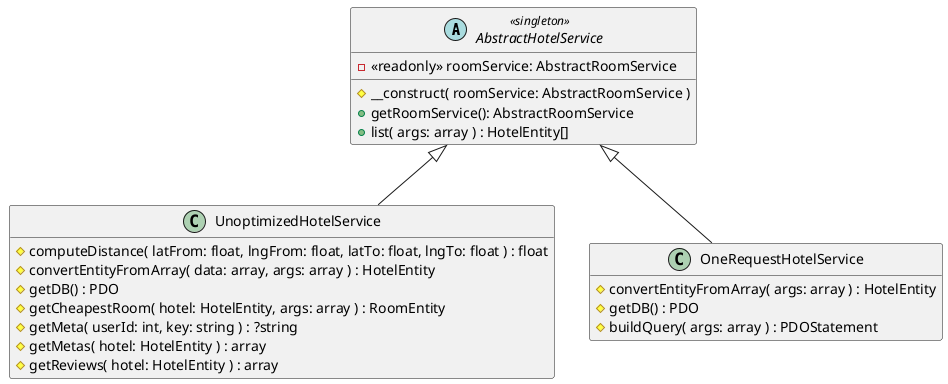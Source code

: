 @startuml one-request-service-class

hide empty attributes

abstract class AbstractHotelService <<singleton>> {
  - <<readonly>> roomService: AbstractRoomService

  # __construct( roomService: AbstractRoomService )
  + getRoomService(): AbstractRoomService
  + list( args: array ) : HotelEntity[]
}

class UnoptimizedHotelService extends AbstractHotelService {
  # computeDistance( latFrom: float, lngFrom: float, latTo: float, lngTo: float ) : float
  # convertEntityFromArray( data: array, args: array ) : HotelEntity
  # getDB() : PDO
  # getCheapestRoom( hotel: HotelEntity, args: array ) : RoomEntity
  # getMeta( userId: int, key: string ) : ?string
  # getMetas( hotel: HotelEntity ) : array
  # getReviews( hotel: HotelEntity ) : array
}

class OneRequestHotelService extends AbstractHotelService {
  # convertEntityFromArray( args: array ) : HotelEntity
  # getDB() : PDO
  # buildQuery( args: array ) : PDOStatement
}
@enduml